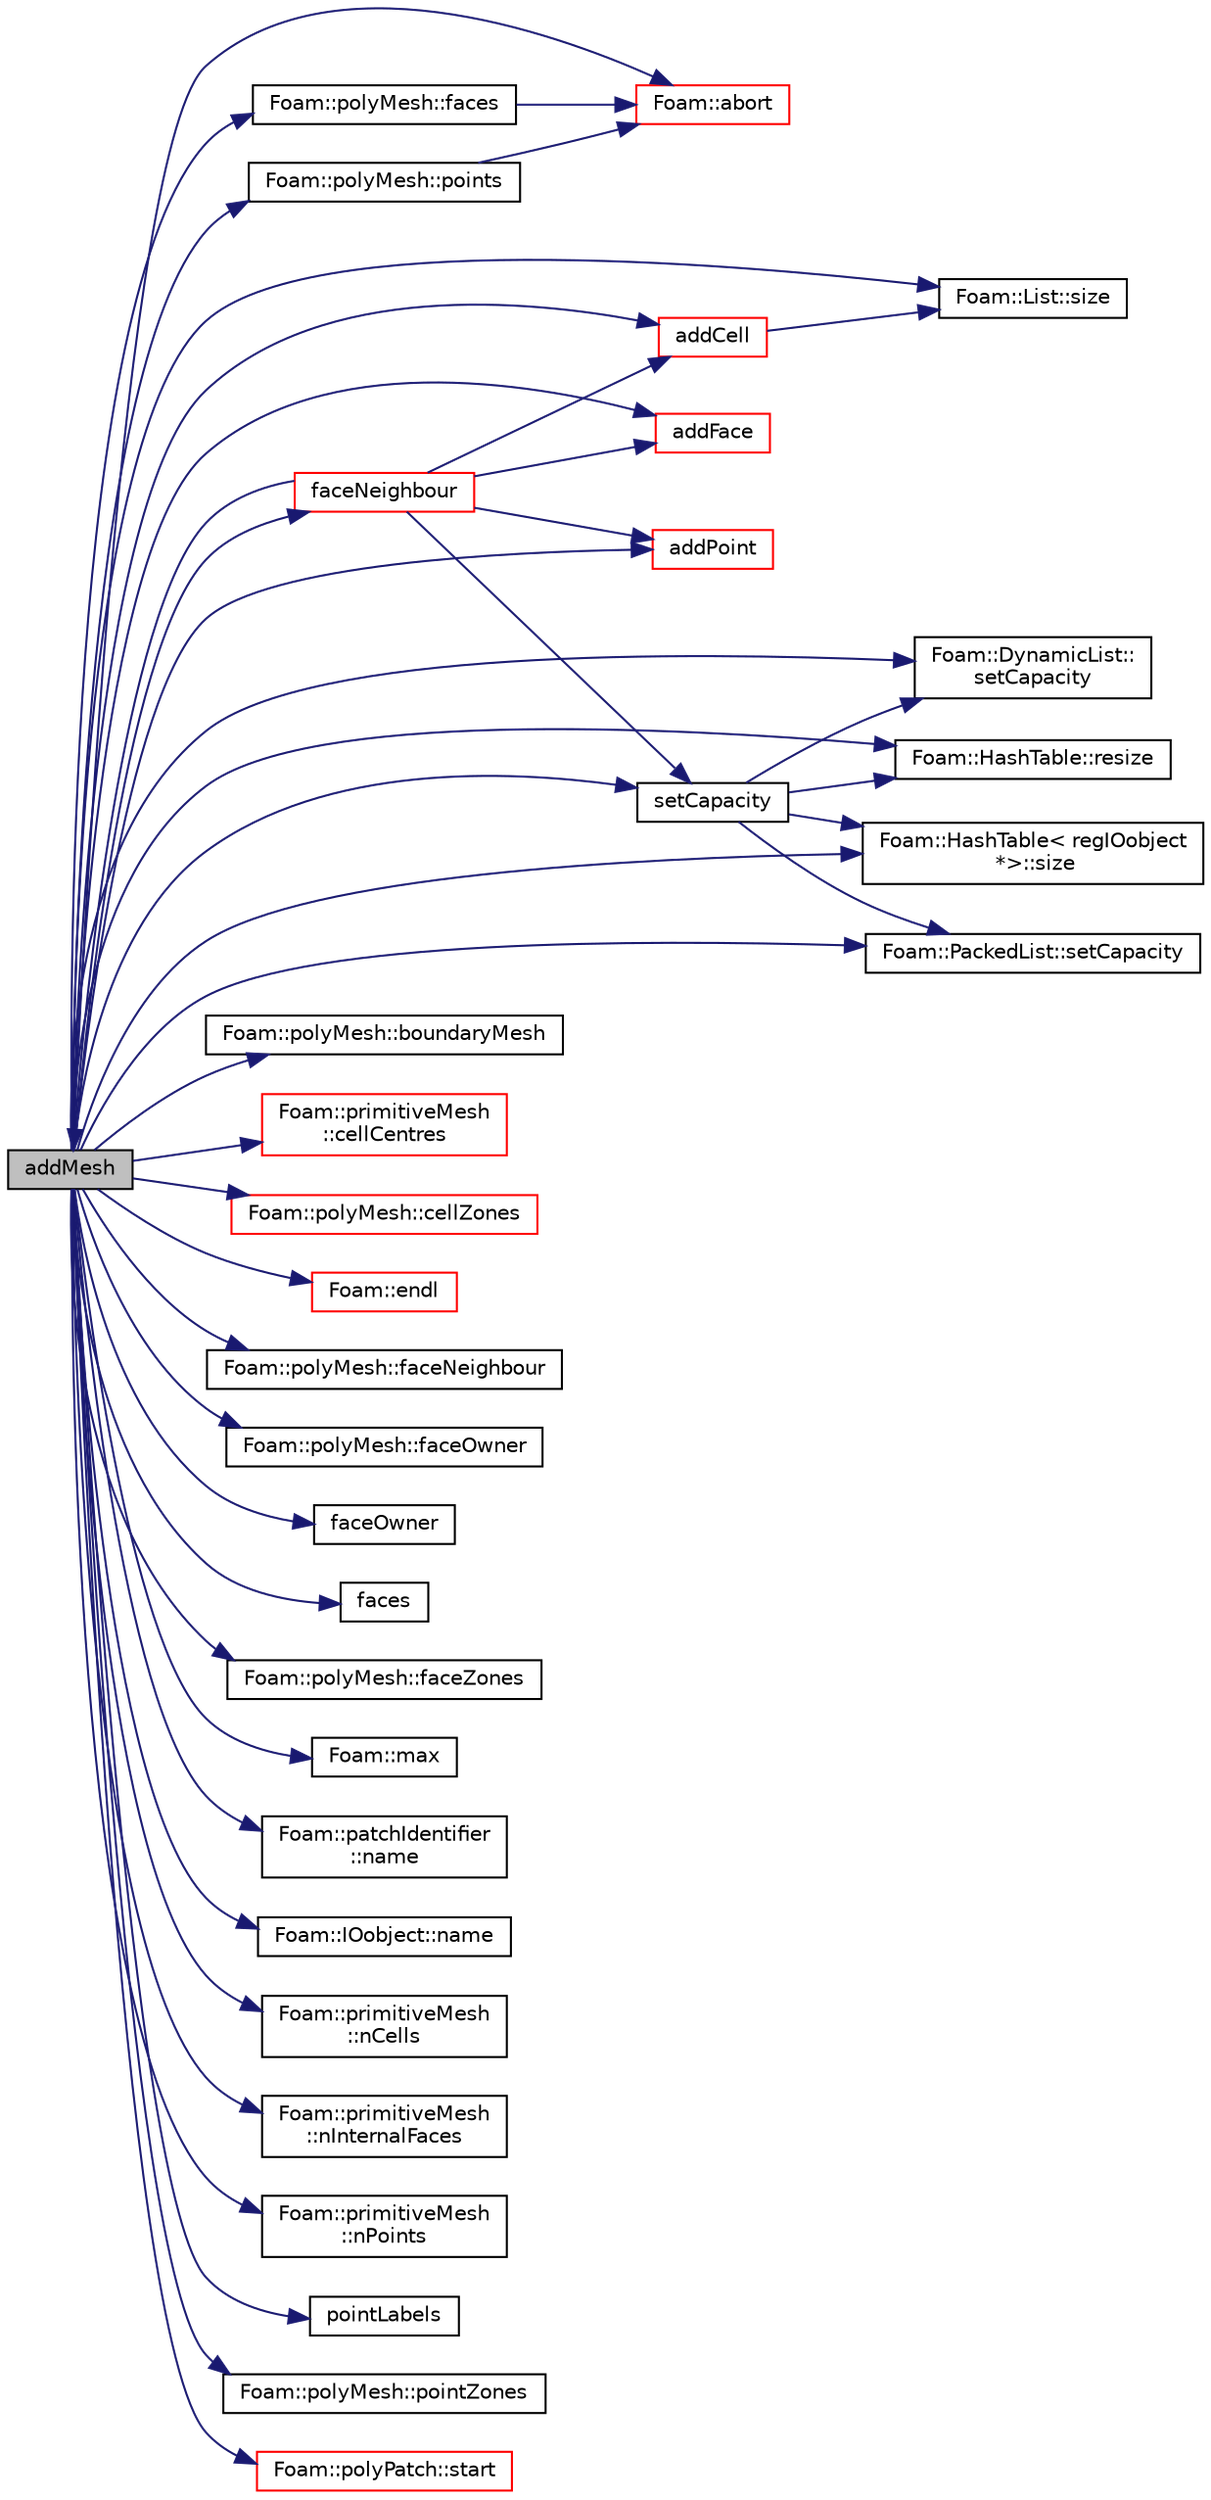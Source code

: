 digraph "addMesh"
{
  bgcolor="transparent";
  edge [fontname="Helvetica",fontsize="10",labelfontname="Helvetica",labelfontsize="10"];
  node [fontname="Helvetica",fontsize="10",shape=record];
  rankdir="LR";
  Node943 [label="addMesh",height=0.2,width=0.4,color="black", fillcolor="grey75", style="filled", fontcolor="black"];
  Node943 -> Node944 [color="midnightblue",fontsize="10",style="solid",fontname="Helvetica"];
  Node944 [label="Foam::abort",height=0.2,width=0.4,color="red",URL="$a21851.html#a447107a607d03e417307c203fa5fb44b"];
  Node943 -> Node989 [color="midnightblue",fontsize="10",style="solid",fontname="Helvetica"];
  Node989 [label="addCell",height=0.2,width=0.4,color="red",URL="$a22449.html#a64863b3faff2ec96128c3ad3b1bbe08e",tooltip="Add cell. Return new cell label. "];
  Node989 -> Node990 [color="midnightblue",fontsize="10",style="solid",fontname="Helvetica"];
  Node990 [label="Foam::List::size",height=0.2,width=0.4,color="black",URL="$a26833.html#a8a5f6fa29bd4b500caf186f60245b384",tooltip="Override size to be inconsistent with allocated storage. "];
  Node943 -> Node994 [color="midnightblue",fontsize="10",style="solid",fontname="Helvetica"];
  Node994 [label="addFace",height=0.2,width=0.4,color="red",URL="$a22449.html#aa4403c8bc86c5f108a55465c5f62d90c",tooltip="Add face to cells. Return new face label. "];
  Node943 -> Node1002 [color="midnightblue",fontsize="10",style="solid",fontname="Helvetica"];
  Node1002 [label="addPoint",height=0.2,width=0.4,color="red",URL="$a22449.html#a8f193762de4dd6a4d0d5c7b6184fcf73",tooltip="Add point. Return new point label. "];
  Node943 -> Node1009 [color="midnightblue",fontsize="10",style="solid",fontname="Helvetica"];
  Node1009 [label="Foam::polyMesh::boundaryMesh",height=0.2,width=0.4,color="black",URL="$a28565.html#a9f2b68c134340291eda6197f47f25484",tooltip="Return boundary mesh. "];
  Node943 -> Node1010 [color="midnightblue",fontsize="10",style="solid",fontname="Helvetica"];
  Node1010 [label="Foam::primitiveMesh\l::cellCentres",height=0.2,width=0.4,color="red",URL="$a28685.html#a7300aee2989c6ec70e39436816461902"];
  Node943 -> Node1026 [color="midnightblue",fontsize="10",style="solid",fontname="Helvetica"];
  Node1026 [label="Foam::polyMesh::cellZones",height=0.2,width=0.4,color="red",URL="$a28565.html#a935f422baa4405e3bb1d9e230b08f824",tooltip="Return cell zone mesh. "];
  Node943 -> Node951 [color="midnightblue",fontsize="10",style="solid",fontname="Helvetica"];
  Node951 [label="Foam::endl",height=0.2,width=0.4,color="red",URL="$a21851.html#a2db8fe02a0d3909e9351bb4275b23ce4",tooltip="Add newline and flush stream. "];
  Node943 -> Node1029 [color="midnightblue",fontsize="10",style="solid",fontname="Helvetica"];
  Node1029 [label="Foam::polyMesh::faceNeighbour",height=0.2,width=0.4,color="black",URL="$a28565.html#a9fb57b52c700ed61f09ada65412d13e3",tooltip="Return face neighbour. "];
  Node943 -> Node1030 [color="midnightblue",fontsize="10",style="solid",fontname="Helvetica"];
  Node1030 [label="faceNeighbour",height=0.2,width=0.4,color="red",URL="$a22449.html#ac0226836c6afb225e82b34f85b7c5d2c"];
  Node1030 -> Node989 [color="midnightblue",fontsize="10",style="solid",fontname="Helvetica"];
  Node1030 -> Node994 [color="midnightblue",fontsize="10",style="solid",fontname="Helvetica"];
  Node1030 -> Node943 [color="midnightblue",fontsize="10",style="solid",fontname="Helvetica"];
  Node1030 -> Node1002 [color="midnightblue",fontsize="10",style="solid",fontname="Helvetica"];
  Node1030 -> Node1143 [color="midnightblue",fontsize="10",style="solid",fontname="Helvetica"];
  Node1143 [label="setCapacity",height=0.2,width=0.4,color="black",URL="$a22449.html#a63533ab96a36c8fc3ca51bf8a0622e36",tooltip="Explicitly pre-size the dynamic storage for expected mesh. "];
  Node1143 -> Node1144 [color="midnightblue",fontsize="10",style="solid",fontname="Helvetica"];
  Node1144 [label="Foam::DynamicList::\lsetCapacity",height=0.2,width=0.4,color="black",URL="$a27005.html#a3769bf93f15609625d62b693c566bcd1",tooltip="Alter the size of the underlying storage. "];
  Node1143 -> Node1145 [color="midnightblue",fontsize="10",style="solid",fontname="Helvetica"];
  Node1145 [label="Foam::HashTable::resize",height=0.2,width=0.4,color="black",URL="$a26841.html#ae697ea15032f01f89988bb8ada677832",tooltip="Resize the hash table for efficiency. "];
  Node1143 -> Node1087 [color="midnightblue",fontsize="10",style="solid",fontname="Helvetica"];
  Node1087 [label="Foam::HashTable\< regIOobject\l *\>::size",height=0.2,width=0.4,color="black",URL="$a26841.html#a47b3bf30da1eb3ab8076b5fbe00e0494",tooltip="Return number of elements in table. "];
  Node1143 -> Node1146 [color="midnightblue",fontsize="10",style="solid",fontname="Helvetica"];
  Node1146 [label="Foam::PackedList::setCapacity",height=0.2,width=0.4,color="black",URL="$a27053.html#a3769bf93f15609625d62b693c566bcd1",tooltip="Alter the size of the underlying storage. "];
  Node943 -> Node1148 [color="midnightblue",fontsize="10",style="solid",fontname="Helvetica"];
  Node1148 [label="Foam::polyMesh::faceOwner",height=0.2,width=0.4,color="black",URL="$a28565.html#a57752b49bfee23ca1944c3fb0493974f",tooltip="Return face owner. "];
  Node943 -> Node1149 [color="midnightblue",fontsize="10",style="solid",fontname="Helvetica"];
  Node1149 [label="faceOwner",height=0.2,width=0.4,color="black",URL="$a22449.html#aa363aabdfc4dbe0d9b3a2125e03a6f10"];
  Node943 -> Node1038 [color="midnightblue",fontsize="10",style="solid",fontname="Helvetica"];
  Node1038 [label="Foam::polyMesh::faces",height=0.2,width=0.4,color="black",URL="$a28565.html#a431c0a24765f0bb6d32f6a03ce0e9b57",tooltip="Return raw faces. "];
  Node1038 -> Node944 [color="midnightblue",fontsize="10",style="solid",fontname="Helvetica"];
  Node943 -> Node1150 [color="midnightblue",fontsize="10",style="solid",fontname="Helvetica"];
  Node1150 [label="faces",height=0.2,width=0.4,color="black",URL="$a22449.html#a3b8f0420ed5386bc87a0ebe37e88b0e0"];
  Node943 -> Node1072 [color="midnightblue",fontsize="10",style="solid",fontname="Helvetica"];
  Node1072 [label="Foam::polyMesh::faceZones",height=0.2,width=0.4,color="black",URL="$a28565.html#af216614a0f9997169eea2cade46dc9ba",tooltip="Return face zone mesh. "];
  Node943 -> Node1039 [color="midnightblue",fontsize="10",style="solid",fontname="Helvetica"];
  Node1039 [label="Foam::max",height=0.2,width=0.4,color="black",URL="$a21851.html#ac993e906cf2774ae77e666bc24e81733"];
  Node943 -> Node1151 [color="midnightblue",fontsize="10",style="solid",fontname="Helvetica"];
  Node1151 [label="Foam::patchIdentifier\l::name",height=0.2,width=0.4,color="black",URL="$a28273.html#acc80e00a8ac919288fb55bd14cc88bf6",tooltip="Return name. "];
  Node943 -> Node1089 [color="midnightblue",fontsize="10",style="solid",fontname="Helvetica"];
  Node1089 [label="Foam::IOobject::name",height=0.2,width=0.4,color="black",URL="$a27249.html#acc80e00a8ac919288fb55bd14cc88bf6",tooltip="Return name. "];
  Node943 -> Node1012 [color="midnightblue",fontsize="10",style="solid",fontname="Helvetica"];
  Node1012 [label="Foam::primitiveMesh\l::nCells",height=0.2,width=0.4,color="black",URL="$a28685.html#a13b94bdb0926552bf78ad5210a73a3d5"];
  Node943 -> Node1090 [color="midnightblue",fontsize="10",style="solid",fontname="Helvetica"];
  Node1090 [label="Foam::primitiveMesh\l::nInternalFaces",height=0.2,width=0.4,color="black",URL="$a28685.html#aa6c7965af1f30d16d9125deb981cbdb0"];
  Node943 -> Node1022 [color="midnightblue",fontsize="10",style="solid",fontname="Helvetica"];
  Node1022 [label="Foam::primitiveMesh\l::nPoints",height=0.2,width=0.4,color="black",URL="$a28685.html#a1c886a784a597459dbf2d9470798e9dd"];
  Node943 -> Node1152 [color="midnightblue",fontsize="10",style="solid",fontname="Helvetica"];
  Node1152 [label="pointLabels",height=0.2,width=0.4,color="black",URL="$a18335.html#aafc97bd3a6facab0b236019a6f5210ce"];
  Node943 -> Node1034 [color="midnightblue",fontsize="10",style="solid",fontname="Helvetica"];
  Node1034 [label="Foam::polyMesh::points",height=0.2,width=0.4,color="black",URL="$a28565.html#ac44123fc1265297c41a43c3b62fdb4c2",tooltip="Return raw points. "];
  Node1034 -> Node944 [color="midnightblue",fontsize="10",style="solid",fontname="Helvetica"];
  Node943 -> Node1070 [color="midnightblue",fontsize="10",style="solid",fontname="Helvetica"];
  Node1070 [label="Foam::polyMesh::pointZones",height=0.2,width=0.4,color="black",URL="$a28565.html#a611d392e09d31b6aa892d42c7646b1ef",tooltip="Return point zone mesh. "];
  Node943 -> Node1145 [color="midnightblue",fontsize="10",style="solid",fontname="Helvetica"];
  Node943 -> Node1144 [color="midnightblue",fontsize="10",style="solid",fontname="Helvetica"];
  Node943 -> Node1146 [color="midnightblue",fontsize="10",style="solid",fontname="Helvetica"];
  Node943 -> Node1143 [color="midnightblue",fontsize="10",style="solid",fontname="Helvetica"];
  Node943 -> Node990 [color="midnightblue",fontsize="10",style="solid",fontname="Helvetica"];
  Node943 -> Node1087 [color="midnightblue",fontsize="10",style="solid",fontname="Helvetica"];
  Node943 -> Node1153 [color="midnightblue",fontsize="10",style="solid",fontname="Helvetica"];
  Node1153 [label="Foam::polyPatch::start",height=0.2,width=0.4,color="red",URL="$a28633.html#a6bfd3e3abb11e98bdb4b98671cec1234",tooltip="Return start label of this patch in the polyMesh face list. "];
}
